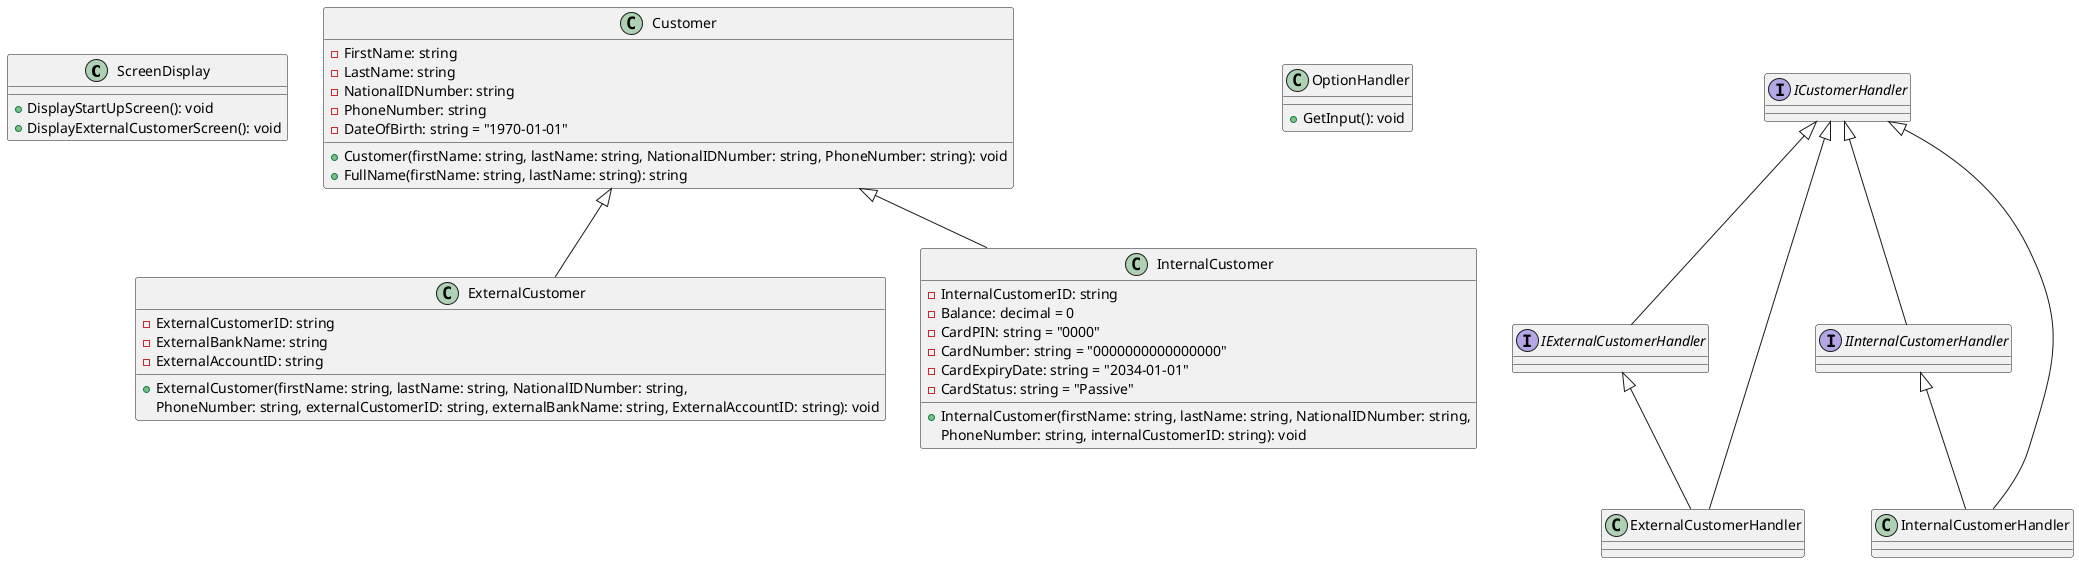 @startuml ATMUygulamasi

class ScreenDisplay {
    +DisplayStartUpScreen(): void
    +DisplayExternalCustomerScreen(): void
}

class Customer {
    -FirstName: string
    -LastName: string
    -NationalIDNumber: string
    -PhoneNumber: string
    -DateOfBirth: string = "1970-01-01"

    +Customer(firstName: string, lastName: string, NationalIDNumber: string, PhoneNumber: string): void
    +FullName(firstName: string, lastName: string): string
}

class ExternalCustomer {
    -ExternalCustomerID: string
    -ExternalBankName: string
    -ExternalAccountID: string

    +ExternalCustomer(firstName: string, lastName: string, NationalIDNumber: string,
    PhoneNumber: string, externalCustomerID: string, externalBankName: string, ExternalAccountID: string): void
}

class InternalCustomer {
    -InternalCustomerID: string
    -Balance: decimal = 0
    -CardPIN: string = "0000"
    -CardNumber: string = "0000000000000000"
    -CardExpiryDate: string = "2034-01-01"
    -CardStatus: string = "Passive"

    +InternalCustomer(firstName: string, lastName: string, NationalIDNumber: string,
    PhoneNumber: string, internalCustomerID: string): void
}

class OptionHandler {
    +GetInput(): void
}

interface ICustomerHandler {

}

interface IExternalCustomerHandler {

}

interface IInternalCustomerHandler {

}

class ExternalCustomerHandler {

}

class InternalCustomerHandler {

}

Customer <|-- ExternalCustomer
Customer <|-- InternalCustomer

ICustomerHandler <|-- IExternalCustomerHandler
ICustomerHandler <|-- IInternalCustomerHandler
ICustomerHandler <|-- ExternalCustomerHandler
ICustomerHandler <|-- InternalCustomerHandler

IExternalCustomerHandler <|-- ExternalCustomerHandler
IInternalCustomerHandler <|-- InternalCustomerHandler

@enduml